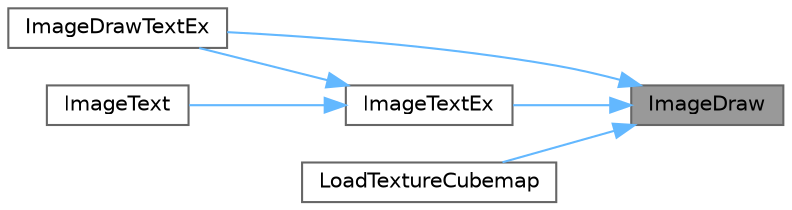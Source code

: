 digraph "ImageDraw"
{
 // LATEX_PDF_SIZE
  bgcolor="transparent";
  edge [fontname=Helvetica,fontsize=10,labelfontname=Helvetica,labelfontsize=10];
  node [fontname=Helvetica,fontsize=10,shape=box,height=0.2,width=0.4];
  rankdir="RL";
  Node1 [id="Node000001",label="ImageDraw",height=0.2,width=0.4,color="gray40", fillcolor="grey60", style="filled", fontcolor="black",tooltip=" "];
  Node1 -> Node2 [id="edge1_Node000001_Node000002",dir="back",color="steelblue1",style="solid",tooltip=" "];
  Node2 [id="Node000002",label="ImageDrawTextEx",height=0.2,width=0.4,color="grey40", fillcolor="white", style="filled",URL="$_old_2_classes_2lib_2rtextures_8c.html#ada85a7f23a17a93b3f2a460b7ca2be7f",tooltip=" "];
  Node1 -> Node3 [id="edge2_Node000001_Node000003",dir="back",color="steelblue1",style="solid",tooltip=" "];
  Node3 [id="Node000003",label="ImageTextEx",height=0.2,width=0.4,color="grey40", fillcolor="white", style="filled",URL="$_classes_2lib_2rtextures_8c.html#aaa472c3a8288b6056e1b01a1f49a921d",tooltip=" "];
  Node3 -> Node2 [id="edge3_Node000003_Node000002",dir="back",color="steelblue1",style="solid",tooltip=" "];
  Node3 -> Node4 [id="edge4_Node000003_Node000004",dir="back",color="steelblue1",style="solid",tooltip=" "];
  Node4 [id="Node000004",label="ImageText",height=0.2,width=0.4,color="grey40", fillcolor="white", style="filled",URL="$_classes_2lib_2rtextures_8c.html#a0fbcbcad7adc4dfa7ca94aba69a64f67",tooltip=" "];
  Node1 -> Node5 [id="edge5_Node000001_Node000005",dir="back",color="steelblue1",style="solid",tooltip=" "];
  Node5 [id="Node000005",label="LoadTextureCubemap",height=0.2,width=0.4,color="grey40", fillcolor="white", style="filled",URL="$_classes_2lib_2rtextures_8c.html#ae18c61729f24ca6d9e7fc7ef2b79144b",tooltip=" "];
}
